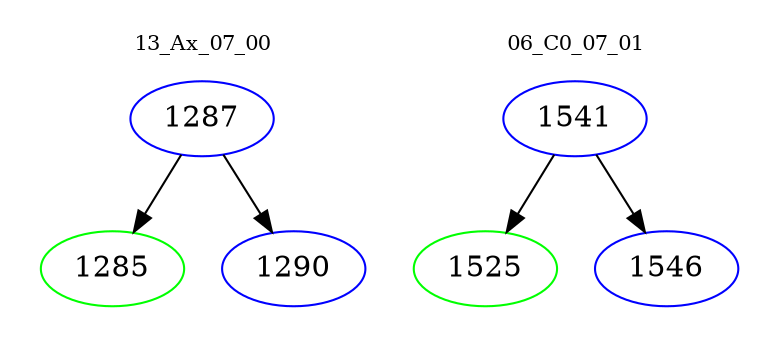 digraph{
subgraph cluster_0 {
color = white
label = "13_Ax_07_00";
fontsize=10;
T0_1287 [label="1287", color="blue"]
T0_1287 -> T0_1285 [color="black"]
T0_1285 [label="1285", color="green"]
T0_1287 -> T0_1290 [color="black"]
T0_1290 [label="1290", color="blue"]
}
subgraph cluster_1 {
color = white
label = "06_C0_07_01";
fontsize=10;
T1_1541 [label="1541", color="blue"]
T1_1541 -> T1_1525 [color="black"]
T1_1525 [label="1525", color="green"]
T1_1541 -> T1_1546 [color="black"]
T1_1546 [label="1546", color="blue"]
}
}
